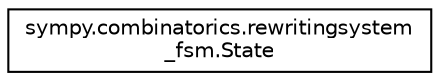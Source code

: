 digraph "Graphical Class Hierarchy"
{
 // LATEX_PDF_SIZE
  edge [fontname="Helvetica",fontsize="10",labelfontname="Helvetica",labelfontsize="10"];
  node [fontname="Helvetica",fontsize="10",shape=record];
  rankdir="LR";
  Node0 [label="sympy.combinatorics.rewritingsystem\l_fsm.State",height=0.2,width=0.4,color="black", fillcolor="white", style="filled",URL="$classsympy_1_1combinatorics_1_1rewritingsystem__fsm_1_1State.html",tooltip=" "];
}
